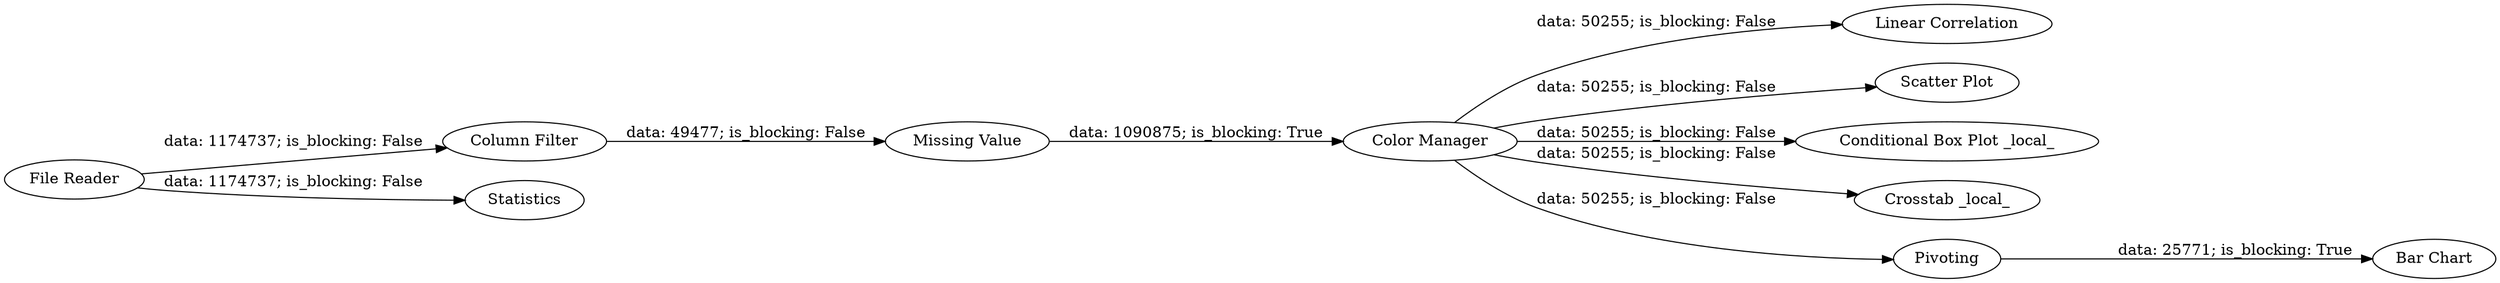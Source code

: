 digraph {
	"4433677341385181751_1" [label="File Reader"]
	"4433677341385181751_3" [label="Column Filter"]
	"4433677341385181751_2" [label=Statistics]
	"4433677341385181751_8" [label="Linear Correlation"]
	"4433677341385181751_11" [label="Scatter Plot"]
	"4433677341385181751_9" [label="Bar Chart"]
	"4433677341385181751_10" [label="Conditional Box Plot _local_"]
	"4433677341385181751_7" [label="Crosstab _local_"]
	"4433677341385181751_4" [label="Missing Value"]
	"4433677341385181751_6" [label=Pivoting]
	"4433677341385181751_5" [label="Color Manager"]
	"4433677341385181751_5" -> "4433677341385181751_8" [label="data: 50255; is_blocking: False"]
	"4433677341385181751_6" -> "4433677341385181751_9" [label="data: 25771; is_blocking: True"]
	"4433677341385181751_1" -> "4433677341385181751_2" [label="data: 1174737; is_blocking: False"]
	"4433677341385181751_5" -> "4433677341385181751_7" [label="data: 50255; is_blocking: False"]
	"4433677341385181751_1" -> "4433677341385181751_3" [label="data: 1174737; is_blocking: False"]
	"4433677341385181751_5" -> "4433677341385181751_11" [label="data: 50255; is_blocking: False"]
	"4433677341385181751_5" -> "4433677341385181751_6" [label="data: 50255; is_blocking: False"]
	"4433677341385181751_4" -> "4433677341385181751_5" [label="data: 1090875; is_blocking: True"]
	"4433677341385181751_5" -> "4433677341385181751_10" [label="data: 50255; is_blocking: False"]
	"4433677341385181751_3" -> "4433677341385181751_4" [label="data: 49477; is_blocking: False"]
	rankdir=LR
}
